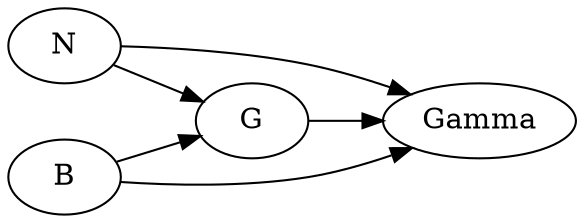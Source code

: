  digraph graphname {
  rankdir="LR";
  size = "5,2";
  N -> Gamma;
  N -> G;
  B -> G;
  B -> Gamma;
  G -> Gamma;
 }